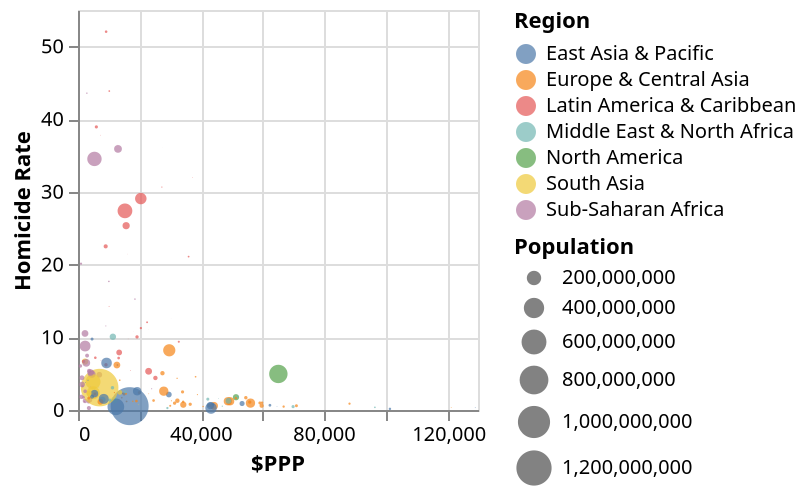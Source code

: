 {
  "$schema": "https://vega.github.io/schema/vega-lite/v4.json",
  "description": "A simple bar chart with embedded data.",
  "data": {
    "values": [
        {
            "Country Name": "Afghanistan",
            "$PPP": "2293.551684",
            "Homicide Rate": "6.655561152",
            "Population": "38041754",
            "Region": "South Asia"
        },
        {
            "Country Name": "Angola",
            "$PPP": "6929.678158",
            "Homicide Rate": "4.847075176",
            "Population": "31825295",
            "Region": "Sub-Saharan Africa"
        },
        {
            "Country Name": "Albania",
            "$PPP": "14495.07851",
            "Homicide Rate": "2.289492444",
            "Population": "2854191",
            "Region": "Europe & Central Asia"
        },
        {
            "Country Name": "United Arab Emirates",
            "$PPP": "69900.87785",
            "Homicide Rate": "0.463782488",
            "Population": "9770529",
            "Region": "Middle East & North Africa"
        },
        {
            "Country Name": "Argentina",
            "$PPP": "22947.1398",
            "Homicide Rate": "5.324478739",
            "Population": "44938712",
            "Region": "Latin America & Caribbean"
        },
        {
            "Country Name": "Armenia",
            "$PPP": "14219.62771",
            "Homicide Rate": "1.693915557",
            "Population": "2957731",
            "Region": "Europe & Central Asia"
        },
        {
            "Country Name": "Antigua and Barbuda",
            "$PPP": "22816.4522",
            "Homicide Rate": "11.0610904",
            "Population": "97118",
            "Region": "Latin America & Caribbean"
        },
        {
            "Country Name": "Australia",
            "$PPP": "53320.26904",
            "Homicide Rate": "0.891632403",
            "Population": "25364307",
            "Region": "East Asia & Pacific"
        },
        {
            "Country Name": "Austria",
            "$PPP": "59110.56256",
            "Homicide Rate": "0.967228608",
            "Population": "8877067",
            "Region": "Europe & Central Asia"
        },
        {
            "Country Name": "Azerbaijan",
            "$PPP": "15000.8165",
            "Homicide Rate": "2.201107449",
            "Population": "10023318",
            "Region": "Europe & Central Asia"
        },
        {
            "Country Name": "Burundi",
            "$PPP": "782.8165888",
            "Homicide Rate": "6.054537366",
            "Population": "11530580",
            "Region": "Sub-Saharan Africa"
        },
        {
            "Country Name": "Belgium",
            "$PPP": "54545.15088",
            "Homicide Rate": "1.690054215",
            "Population": "11484055",
            "Region": "Europe & Central Asia"
        },
        {
            "Country Name": "Benin",
            "$PPP": "3423.551727",
            "Homicide Rate": "1.127497407",
            "Population": "11801151",
            "Region": "Sub-Saharan Africa"
        },
        {
            "Country Name": "Burkina Faso",
            "$PPP": "2280.380037",
            "Homicide Rate": "1.25044052",
            "Population": "20321378",
            "Region": "Sub-Saharan Africa"
        },
        {
            "Country Name": "Bangladesh",
            "$PPP": "4950.743581",
            "Homicide Rate": "2.373328796",
            "Population": "163046161",
            "Region": "South Asia"
        },
        {
            "Country Name": "Bulgaria",
            "$PPP": "24561.18261",
            "Homicide Rate": "1.304666594",
            "Population": "6975761",
            "Region": "Europe & Central Asia"
        },
        {
            "Country Name": "Bahrain",
            "$PPP": "46891.85984",
            "Homicide Rate": "0.523923468",
            "Population": "1641172",
            "Region": "Middle East & North Africa"
        },
        {
            "Country Name": "Bahamas, The",
            "$PPP": "37265.8121",
            "Homicide Rate": "31.95817147",
            "Population": "389482",
            "Region": "Latin America & Caribbean"
        },
        {
            "Country Name": "Bosnia and Herzegovina",
            "$PPP": "15791.67474",
            "Homicide Rate": "1.17331026",
            "Population": "3301000",
            "Region": "Europe & Central Asia"
        },
        {
            "Country Name": "Belarus",
            "$PPP": "19943.29252",
            "Homicide Rate": "2.39087279",
            "Population": "9466856",
            "Region": "Europe & Central Asia"
        },
        {
            "Country Name": "Belize",
            "$PPP": "7295.230136",
            "Homicide Rate": "37.78857029",
            "Population": "390353",
            "Region": "Latin America & Caribbean"
        },
        {
            "Country Name": "Bolivia",
            "$PPP": "9086.060696",
            "Homicide Rate": "6.218374444",
            "Population": "11513100",
            "Region": "Latin America & Caribbean"
        },
        {
            "Country Name": "Brazil",
            "$PPP": "15258.85083",
            "Homicide Rate": "27.38253029",
            "Population": "211049527",
            "Region": "Latin America & Caribbean"
        },
        {
            "Country Name": "Barbados",
            "$PPP": "16286.97952",
            "Homicide Rate": "9.768350544",
            "Population": "287025",
            "Region": "Latin America & Caribbean"
        },
        {
            "Country Name": "Brunei Darussalam",
            "$PPP": "64673.29857",
            "Homicide Rate": "0.494542721",
            "Population": "433285",
            "Region": "East Asia & Pacific"
        },
        {
            "Country Name": "Botswana",
            "$PPP": "18502.81822",
            "Homicide Rate": "15.24830583",
            "Population": "2303697",
            "Region": "Sub-Saharan Africa"
        },
        {
            "Country Name": "Central African Republic",
            "$PPP": "984.0280497",
            "Homicide Rate": "20.12040065",
            "Population": "4745185",
            "Region": "Sub-Saharan Africa"
        },
        {
            "Country Name": "Canada",
            "$PPP": "51341.70517",
            "Homicide Rate": "1.755921136",
            "Population": "37589262",
            "Region": "North America"
        },
        {
            "Country Name": "Switzerland",
            "$PPP": "70989.25813",
            "Homicide Rate": "0.586468024",
            "Population": "8574832",
            "Region": "Europe & Central Asia"
        },
        {
            "Country Name": "Chile",
            "$PPP": "25154.99282",
            "Homicide Rate": "4.404894484",
            "Population": "18952038",
            "Region": "Latin America & Caribbean"
        },
        {
            "Country Name": "China",
            "$PPP": "16784.65935",
            "Homicide Rate": "0.527090789",
            "Population": "1397715000",
            "Region": "East Asia & Pacific"
        },
        {
            "Country Name": "Cameroon",
            "$PPP": "3804.071711",
            "Homicide Rate": "1.388093415",
            "Population": "25876380",
            "Region": "Sub-Saharan Africa"
        },
        {
            "Country Name": "Colombia",
            "$PPP": "15643.73145",
            "Homicide Rate": "25.3438026",
            "Population": "50339443",
            "Region": "Latin America & Caribbean"
        },
        {
            "Country Name": "Cabo Verde",
            "$PPP": "7469.075579",
            "Homicide Rate": "6.804422507",
            "Population": "549935",
            "Region": "Sub-Saharan Africa"
        },
        {
            "Country Name": "Costa Rica",
            "$PPP": "20434.40843",
            "Homicide Rate": "11.2612545",
            "Population": "5047561",
            "Region": "Latin America & Caribbean"
        },
        {
            "Country Name": "Cyprus",
            "$PPP": "30350.08663",
            "Homicide Rate": "1.261286411",
            "Population": "1198575",
            "Region": "Europe & Central Asia"
        },
        {
            "Country Name": "Czech Republic",
            "$PPP": "42575.61148",
            "Homicide Rate": "0.620240593",
            "Population": "10669709",
            "Region": "Europe & Central Asia"
        },
        {
            "Country Name": "Germany",
            "$PPP": "56052.42207",
            "Homicide Rate": "0.947976619",
            "Population": "83132799",
            "Region": "Europe & Central Asia"
        },
        {
            "Country Name": "Dominica",
            "$PPP": "12659.34451",
            "Homicide Rate": "26.58830115",
            "Population": "71808",
            "Region": "Latin America & Caribbean"
        },
        {
            "Country Name": "Denmark",
            "$PPP": "59830.15424",
            "Homicide Rate": "1.008321959",
            "Population": "5818553",
            "Region": "Europe & Central Asia"
        },
        {
            "Country Name": "Dominican Republic",
            "$PPP": "19182.40915",
            "Homicide Rate": "10.04973395",
            "Population": "10738958",
            "Region": "Latin America & Caribbean"
        },
        {
            "Country Name": "Algeria",
            "$PPP": "11820.08768",
            "Homicide Rate": "1.364276397",
            "Population": "43053054",
            "Region": "Middle East & North Africa"
        },
        {
            "Country Name": "Estonia",
            "$PPP": "38811.14334",
            "Homicide Rate": "2.116541299",
            "Population": "1326590",
            "Region": "Europe & Central Asia"
        },
        {
            "Country Name": "Ethiopia",
            "$PPP": "2311.704386",
            "Homicide Rate": "8.792478547",
            "Population": "112078730",
            "Region": "Sub-Saharan Africa"
        },
        {
            "Country Name": "Finland",
            "$PPP": "51323.83338",
            "Homicide Rate": "1.629671612",
            "Population": "5520314",
            "Region": "Europe & Central Asia"
        },
        {
            "Country Name": "Fiji",
            "$PPP": "14427.58242",
            "Homicide Rate": "2.308277367",
            "Population": "889953",
            "Region": "East Asia & Pacific"
        },
        {
            "Country Name": "France",
            "$PPP": "49435.17994",
            "Homicide Rate": "1.198636503",
            "Population": "67059887",
            "Region": "Europe & Central Asia"
        },
        {
            "Country Name": "United Kingdom",
            "$PPP": "48709.70114",
            "Homicide Rate": "1.204914777",
            "Population": "66834405",
            "Region": "Europe & Central Asia"
        },
        {
            "Country Name": "Georgia",
            "$PPP": "15636.55376",
            "Homicide Rate": "2.223362493",
            "Population": "3720382",
            "Region": "Europe & Central Asia"
        },
        {
            "Country Name": "Ghana",
            "$PPP": "5636.95391",
            "Homicide Rate": "2.091241017",
            "Population": "30417856",
            "Region": "Sub-Saharan Africa"
        },
        {
            "Country Name": "Guinea-Bissau",
            "$PPP": "2071.816248",
            "Homicide Rate": "1.148704753",
            "Population": "1920922",
            "Region": "Sub-Saharan Africa"
        },
        {
            "Country Name": "Greece",
            "$PPP": "31399.41567",
            "Homicide Rate": "0.940863945",
            "Population": "10716322",
            "Region": "Europe & Central Asia"
        },
        {
            "Country Name": "Grenada",
            "$PPP": "17956.1054",
            "Homicide Rate": "10.82309649",
            "Population": "112003",
            "Region": "Latin America & Caribbean"
        },
        {
            "Country Name": "Guatemala",
            "$PPP": "8995.537873",
            "Homicide Rate": "22.50134872",
            "Population": "16604026",
            "Region": "Latin America & Caribbean"
        },
        {
            "Country Name": "Guyana",
            "$PPP": "10104.70119",
            "Homicide Rate": "14.24890919",
            "Population": "782766",
            "Region": "Latin America & Caribbean"
        },
        {
            "Country Name": "Hong Kong SAR, China",
            "$PPP": "62375.11937",
            "Homicide Rate": "0.651136341",
            "Population": "7507400",
            "Region": "East Asia & Pacific"
        },
        {
            "Country Name": "Honduras",
            "$PPP": "5965.368819",
            "Homicide Rate": "38.9255911",
            "Population": "9746117",
            "Region": "Latin America & Caribbean"
        },
        {
            "Country Name": "Croatia",
            "$PPP": "29973.42609",
            "Homicide Rate": "0.577421797",
            "Population": "4067500",
            "Region": "Europe & Central Asia"
        },
        {
            "Country Name": "Haiti",
            "$PPP": "1800.564561",
            "Homicide Rate": "6.67974266",
            "Population": "11263077",
            "Region": "Latin America & Caribbean"
        },
        {
            "Country Name": "Hungary",
            "$PPP": "33978.95509",
            "Homicide Rate": "2.487198635",
            "Population": "9769949",
            "Region": "Europe & Central Asia"
        },
        {
            "Country Name": "Indonesia",
            "$PPP": "12301.7529",
            "Homicide Rate": "0.434534589",
            "Population": "270625568",
            "Region": "East Asia & Pacific"
        },
        {
            "Country Name": "India",
            "$PPP": "7034.217224",
            "Homicide Rate": "3.079232442",
            "Population": "1366417754",
            "Region": "South Asia"
        },
        {
            "Country Name": "Ireland",
            "$PPP": "88240.90103",
            "Homicide Rate": "0.87160546",
            "Population": "4941444",
            "Region": "Europe & Central Asia"
        },
        {
            "Country Name": "Iraq",
            "$PPP": "11332.14147",
            "Homicide Rate": "10.07025321",
            "Population": "39309783",
            "Region": "Middle East & North Africa"
        },
        {
            "Country Name": "Iceland",
            "$PPP": "60061.37059",
            "Homicide Rate": "0.890969137",
            "Population": "361313",
            "Region": "Europe & Central Asia"
        },
        {
            "Country Name": "Israel",
            "$PPP": "42193.82559",
            "Homicide Rate": "1.492021506",
            "Population": "9053300",
            "Region": "Middle East & North Africa"
        },
        {
            "Country Name": "Italy",
            "$PPP": "44196.6931",
            "Homicide Rate": "0.569050661",
            "Population": "60297396",
            "Region": "Europe & Central Asia"
        },
        {
            "Country Name": "Jamaica",
            "$PPP": "10166.06278",
            "Homicide Rate": "43.85228153",
            "Population": "2948279",
            "Region": "Latin America & Caribbean"
        },
        {
            "Country Name": "Jordan",
            "$PPP": "10316.60909",
            "Homicide Rate": "1.359106628",
            "Population": "10101694",
            "Region": "Middle East & North Africa"
        },
        {
            "Country Name": "Japan",
            "$PPP": "43235.71757",
            "Homicide Rate": "0.262574096",
            "Population": "126264931",
            "Region": "East Asia & Pacific"
        },
        {
            "Country Name": "Kazakhstan",
            "$PPP": "27443.57117",
            "Homicide Rate": "5.06083427",
            "Population": "18513930",
            "Region": "Europe & Central Asia"
        },
        {
            "Country Name": "Kenya",
            "$PPP": "4509.322442",
            "Homicide Rate": "4.928728024",
            "Population": "52573973",
            "Region": "Sub-Saharan Africa"
        },
        {
            "Country Name": "Kyrgyz Republic",
            "$PPP": "5470.811536",
            "Homicide Rate": "2.189077613",
            "Population": "6456900",
            "Region": "Europe & Central Asia"
        },
        {
            "Country Name": "Cambodia",
            "$PPP": "4570.694289",
            "Homicide Rate": "1.843011079",
            "Population": "16486542",
            "Region": "East Asia & Pacific"
        },
        {
            "Country Name": "Kiribati",
            "$PPP": "2369.465528",
            "Homicide Rate": "7.52169539",
            "Population": "117606",
            "Region": "East Asia & Pacific"
        },
        {
            "Country Name": "St. Kitts and Nevis",
            "$PPP": "27448.89535",
            "Homicide Rate": "36.08588441",
            "Population": "52823",
            "Region": "Latin America & Caribbean"
        },
        {
            "Country Name": "Korea, Rep.",
            "$PPP": "43028.89635",
            "Homicide Rate": "0.603849393",
            "Population": "51709098",
            "Region": "East Asia & Pacific"
        },
        {
            "Country Name": "Kuwait",
            "$PPP": "51912.01213",
            "Homicide Rate": "1.821519733",
            "Population": "4207083",
            "Region": "Middle East & North Africa"
        },
        {
            "Country Name": "Lebanon",
            "$PPP": "15327.30896",
            "Homicide Rate": "2.492926503",
            "Population": "6855713",
            "Region": "Middle East & North Africa"
        },
        {
            "Country Name": "Liberia",
            "$PPP": "1486.994898",
            "Homicide Rate": "3.264289973",
            "Population": "4937374",
            "Region": "Sub-Saharan Africa"
        },
        {
            "Country Name": "St. Lucia",
            "$PPP": "16089.06767",
            "Homicide Rate": "21.44153059",
            "Population": "182790",
            "Region": "Latin America & Caribbean"
        },
        {
            "Country Name": "Sri Lanka",
            "$PPP": "13620.11848",
            "Homicide Rate": "2.421243634",
            "Population": "21803000",
            "Region": "South Asia"
        },
        {
            "Country Name": "Lesotho",
            "$PPP": "2882.421901",
            "Homicide Rate": "43.56460456",
            "Population": "2125268",
            "Region": "Sub-Saharan Africa"
        },
        {
            "Country Name": "Lithuania",
            "$PPP": "38214.20693",
            "Homicide Rate": "4.569356042",
            "Population": "2786844",
            "Region": "Europe & Central Asia"
        },
        {
            "Country Name": "Luxembourg",
            "$PPP": "121292.7393",
            "Homicide Rate": "0.337886923",
            "Population": "619896",
            "Region": "Europe & Central Asia"
        },
        {
            "Country Name": "Latvia",
            "$PPP": "32204.45784",
            "Homicide Rate": "4.355804966",
            "Population": "1912789",
            "Region": "Europe & Central Asia"
        },
        {
            "Country Name": "Macao SAR, China",
            "$PPP": "129103.0144",
            "Homicide Rate": "0.316639568",
            "Population": "640445",
            "Region": "East Asia & Pacific"
        },
        {
            "Country Name": "Morocco",
            "$PPP": "7951.153474",
            "Homicide Rate": "1.415522885",
            "Population": "36471769",
            "Region": "Middle East & North Africa"
        },
        {
            "Country Name": "Moldova",
            "$PPP": "13574.05143",
            "Homicide Rate": "4.096792902",
            "Population": "2657637",
            "Region": "Europe & Central Asia"
        },
        {
            "Country Name": "Maldives",
            "$PPP": "19698.23575",
            "Homicide Rate": "0.721861826",
            "Population": "530953",
            "Region": "South Asia"
        },
        {
            "Country Name": "Mexico",
            "$PPP": "20410.70657",
            "Homicide Rate": "29.07106162",
            "Population": "127575529",
            "Region": "Latin America & Caribbean"
        },
        {
            "Country Name": "North Macedonia",
            "$PPP": "17814.86118",
            "Homicide Rate": "1.200216807",
            "Population": "2083459",
            "Region": "Europe & Central Asia"
        },
        {
            "Country Name": "Malta",
            "$PPP": "45651.575",
            "Homicide Rate": "1.593607358",
            "Population": "502653",
            "Region": "Middle East & North Africa"
        },
        {
            "Country Name": "Myanmar",
            "$PPP": "5355.27019",
            "Homicide Rate": "2.258451326",
            "Population": "54045420",
            "Region": "East Asia & Pacific"
        },
        {
            "Country Name": "Montenegro",
            "$PPP": "22988.6802",
            "Homicide Rate": "2.229998901",
            "Population": "622137",
            "Region": "Europe & Central Asia"
        },
        {
            "Country Name": "Mongolia",
            "$PPP": "12819.94858",
            "Homicide Rate": "6.182547929",
            "Population": "3225167",
            "Region": "East Asia & Pacific"
        },
        {
            "Country Name": "Mozambique",
            "$PPP": "1333.518167",
            "Homicide Rate": "3.510077519",
            "Population": "30366036",
            "Region": "Sub-Saharan Africa"
        },
        {
            "Country Name": "Mauritius",
            "$PPP": "23942.13241",
            "Homicide Rate": "2.919860099",
            "Population": "1265711",
            "Region": "Sub-Saharan Africa"
        },
        {
            "Country Name": "Malawi",
            "$PPP": "1103.643616",
            "Homicide Rate": "1.812157825",
            "Population": "18628747",
            "Region": "Sub-Saharan Africa"
        },
        {
            "Country Name": "Malaysia",
            "$PPP": "29525.57736",
            "Homicide Rate": "2.127665134",
            "Population": "31949777",
            "Region": "East Asia & Pacific"
        },
        {
            "Country Name": "Namibia",
            "$PPP": "10036.59246",
            "Homicide Rate": "17.67833361",
            "Population": "2494530",
            "Region": "Sub-Saharan Africa"
        },
        {
            "Country Name": "Niger",
            "$PPP": "1269.601399",
            "Homicide Rate": "4.428158163",
            "Population": "23310715",
            "Region": "Sub-Saharan Africa"
        },
        {
            "Country Name": "Nigeria",
            "$PPP": "5348.339797",
            "Homicide Rate": "34.5240459",
            "Population": "200963599",
            "Region": "Sub-Saharan Africa"
        },
        {
            "Country Name": "Nicaragua",
            "$PPP": "5631.201573",
            "Homicide Rate": "7.185947903",
            "Population": "6545502",
            "Region": "Latin America & Caribbean"
        },
        {
            "Country Name": "Netherlands",
            "$PPP": "59686.83163",
            "Homicide Rate": "0.58618159",
            "Population": "17332850",
            "Region": "Europe & Central Asia"
        },
        {
            "Country Name": "Norway",
            "$PPP": "66831.86883",
            "Homicide Rate": "0.468343712",
            "Population": "5347896",
            "Region": "Europe & Central Asia"
        },
        {
            "Country Name": "Nepal",
            "$PPP": "3558.399828",
            "Homicide Rate": "2.299783996",
            "Population": "28608710",
            "Region": "South Asia"
        },
        {
            "Country Name": "New Zealand",
            "$PPP": "43952.54843",
            "Homicide Rate": "0.744359509",
            "Population": "4917000",
            "Region": "East Asia & Pacific"
        },
        {
            "Country Name": "Oman",
            "$PPP": "29052.4974",
            "Homicide Rate": "0.269180342",
            "Population": "4974986",
            "Region": "Middle East & North Africa"
        },
        {
            "Country Name": "Pakistan",
            "$PPP": "4884.88139",
            "Homicide Rate": "3.88308273",
            "Population": "216565318",
            "Region": "South Asia"
        },
        {
            "Country Name": "Panama",
            "$PPP": "32762.49475",
            "Homicide Rate": "9.385022462",
            "Population": "4246439",
            "Region": "Latin America & Caribbean"
        },
        {
            "Country Name": "Peru",
            "$PPP": "13380.36442",
            "Homicide Rate": "7.909223863",
            "Population": "32510453",
            "Region": "Latin America & Caribbean"
        },
        {
            "Country Name": "Philippines",
            "$PPP": "9277.374369",
            "Homicide Rate": "6.464988165",
            "Population": "108116615",
            "Region": "East Asia & Pacific"
        },
        {
            "Country Name": "Papua New Guinea",
            "$PPP": "4569.44618",
            "Homicide Rate": "9.753078854",
            "Population": "8776109",
            "Region": "East Asia & Pacific"
        },
        {
            "Country Name": "Poland",
            "$PPP": "34217.71571",
            "Homicide Rate": "0.7304547",
            "Population": "37970874",
            "Region": "Europe & Central Asia"
        },
        {
            "Country Name": "Puerto Rico",
            "$PPP": "35948.19196",
            "Homicide Rate": "21.08831497",
            "Population": "3193694",
            "Region": "Latin America & Caribbean"
        },
        {
            "Country Name": "Portugal",
            "$PPP": "36470.70677",
            "Homicide Rate": "0.789766806",
            "Population": "10269417",
            "Region": "Europe & Central Asia"
        },
        {
            "Country Name": "Paraguay",
            "$PPP": "13210.30791",
            "Homicide Rate": "7.144839995",
            "Population": "7044636",
            "Region": "Latin America & Caribbean"
        },
        {
            "Country Name": "Qatar",
            "$PPP": "96490.98387",
            "Homicide Rate": "0.365972376",
            "Population": "2832067",
            "Region": "Middle East & North Africa"
        },
        {
            "Country Name": "Romania",
            "$PPP": "32297.30337",
            "Homicide Rate": "1.281649699",
            "Population": "19356544",
            "Region": "Europe & Central Asia"
        },
        {
            "Country Name": "Russian Federation",
            "$PPP": "29657.83953",
            "Homicide Rate": "8.209475626",
            "Population": "144373535",
            "Region": "Europe & Central Asia"
        },
        {
            "Country Name": "Rwanda",
            "$PPP": "2318.48623",
            "Homicide Rate": "2.577168608",
            "Population": "12626950",
            "Region": "Sub-Saharan Africa"
        },
        {
            "Country Name": "Saudi Arabia",
            "$PPP": "48908.48238",
            "Homicide Rate": "1.265815787",
            "Population": "34268528",
            "Region": "Middle East & North Africa"
        },
        {
            "Country Name": "Sudan",
            "$PPP": "4122.526685",
            "Homicide Rate": "5.148083939",
            "Population": "42813238",
            "Region": "Sub-Saharan Africa"
        },
        {
            "Country Name": "Senegal",
            "$PPP": "3535.568779",
            "Homicide Rate": "0.267518152",
            "Population": "16296364",
            "Region": "Sub-Saharan Africa"
        },
        {
            "Country Name": "Singapore",
            "$PPP": "101375.7753",
            "Homicide Rate": "0.156317765",
            "Population": "5703569",
            "Region": "East Asia & Pacific"
        },
        {
            "Country Name": "Solomon Islands",
            "$PPP": "2465.520643",
            "Homicide Rate": "3.774589464",
            "Population": "669823",
            "Region": "East Asia & Pacific"
        },
        {
            "Country Name": "Sierra Leone",
            "$PPP": "1789.588431",
            "Homicide Rate": "1.728967838",
            "Population": "7813215",
            "Region": "Sub-Saharan Africa"
        },
        {
            "Country Name": "El Salvador",
            "$PPP": "9139.706334",
            "Homicide Rate": "52.01892617",
            "Population": "6453553",
            "Region": "Latin America & Caribbean"
        },
        {
            "Country Name": "Serbia",
            "$PPP": "18989.03966",
            "Homicide Rate": "1.226890579",
            "Population": "6944975",
            "Region": "Europe & Central Asia"
        },
        {
            "Country Name": "Sao Tome and Principe",
            "$PPP": "4128.062159",
            "Homicide Rate": "3.251662412",
            "Population": "215056",
            "Region": "Sub-Saharan Africa"
        },
        {
            "Country Name": "Suriname",
            "$PPP": "17005.42675",
            "Homicide Rate": "5.433820449",
            "Population": "581372",
            "Region": "Latin America & Caribbean"
        },
        {
            "Country Name": "Slovak Republic",
            "$PPP": "34177.95276",
            "Homicide Rate": "1.136985269",
            "Population": "5454073",
            "Region": "Europe & Central Asia"
        },
        {
            "Country Name": "Slovenia",
            "$PPP": "40656.55737",
            "Homicide Rate": "0.481269937",
            "Population": "2087946",
            "Region": "Europe & Central Asia"
        },
        {
            "Country Name": "Sweden",
            "$PPP": "55814.51265",
            "Homicide Rate": "1.083072677",
            "Population": "10285453",
            "Region": "Europe & Central Asia"
        },
        {
            "Country Name": "Eswatini",
            "$PPP": "9048.178922",
            "Homicide Rate": "11.55752804",
            "Population": "1148130",
            "Region": "Sub-Saharan Africa"
        },
        {
            "Country Name": "Seychelles",
            "$PPP": "30259.96103",
            "Homicide Rate": "12.53774383",
            "Population": "97625",
            "Region": "Sub-Saharan Africa"
        },
        {
            "Country Name": "Thailand",
            "$PPP": "19228.29468",
            "Homicide Rate": "2.582003648",
            "Population": "69625582",
            "Region": "East Asia & Pacific"
        },
        {
            "Country Name": "Tajikistan",
            "$PPP": "3519.822017",
            "Homicide Rate": "1.636893607",
            "Population": "9321018",
            "Region": "Europe & Central Asia"
        },
        {
            "Country Name": "Timor-Leste",
            "$PPP": "3252.546371",
            "Homicide Rate": "4.095983095",
            "Population": "1293119",
            "Region": "East Asia & Pacific"
        },
        {
            "Country Name": "Trinidad and Tobago",
            "$PPP": "27260.81122",
            "Homicide Rate": "30.64950684",
            "Population": "1394973",
            "Region": "Latin America & Caribbean"
        },
        {
            "Country Name": "Tunisia",
            "$PPP": "11201.34376",
            "Homicide Rate": "3.060756101",
            "Population": "11694719",
            "Region": "Middle East & North Africa"
        },
        {
            "Country Name": "Turkey",
            "$PPP": "27875.19325",
            "Homicide Rate": "2.590475672",
            "Population": "83429615",
            "Region": "Europe & Central Asia"
        },
        {
            "Country Name": "Tuvalu",
            "$PPP": "4465.230931",
            "Homicide Rate": "18.61504095",
            "Population": "11646",
            "Region": "East Asia & Pacific"
        },
        {
            "Country Name": "Tanzania",
            "$PPP": "2689.286799",
            "Homicide Rate": "6.48265759",
            "Population": "58005463",
            "Region": "Sub-Saharan Africa"
        },
        {
            "Country Name": "Uganda",
            "$PPP": "2271.649424",
            "Homicide Rate": "10.52446028",
            "Population": "44269594",
            "Region": "Sub-Saharan Africa"
        },
        {
            "Country Name": "Ukraine",
            "$PPP": "12632.64367",
            "Homicide Rate": "6.183730571",
            "Population": "44385155",
            "Region": "Europe & Central Asia"
        },
        {
            "Country Name": "Uruguay",
            "$PPP": "22454.65794",
            "Homicide Rate": "12.06045302",
            "Population": "3461734",
            "Region": "Latin America & Caribbean"
        },
        {
            "Country Name": "United States",
            "$PPP": "65118.35833",
            "Homicide Rate": "4.956950548",
            "Population": "328239523",
            "Region": "North America"
        },
        {
            "Country Name": "Uzbekistan",
            "$PPP": "7288.765626",
            "Homicide Rate": "1.135802775",
            "Population": "33580650",
            "Region": "Europe & Central Asia"
        },
        {
            "Country Name": "St. Vincent and the Grenadines",
            "$PPP": "12982.89639",
            "Homicide Rate": "36.54069263",
            "Population": "110589",
            "Region": "Latin America & Caribbean"
        },
        {
            "Country Name": "Vietnam",
            "$PPP": "8374.444328",
            "Homicide Rate": "1.528050919",
            "Population": "96462106",
            "Region": "East Asia & Pacific"
        },
        {
            "Country Name": "Samoa",
            "$PPP": "6787.131426",
            "Homicide Rate": "3.146105122",
            "Population": "197097",
            "Region": "East Asia & Pacific"
        },
        {
            "Country Name": "Kosovo",
            "$PPP": "11838.881",
            "Homicide Rate": "2.39893009",
            "Population": "1794248",
            "Region": "Europe & Central Asia"
        },
        {
            "Country Name": "South Africa",
            "$PPP": "12999.12026",
            "Homicide Rate": "35.9",
            "Population": "58558270",
            "Region": "Sub-Saharan Africa"
        },
        {
            "Country Name": "Zambia",
            "$PPP": "3623.699395",
            "Homicide Rate": "5.371749635",
            "Population": "17861030",
            "Region": "Sub-Saharan Africa"
        },
        {
            "Country Name": "Zimbabwe",
            "$PPP": "2953.484113",
            "Homicide Rate": "7.479899771",
            "Population": "14645468",
            "Region": "Sub-Saharan Africa"
        }
      ]
    },
  "mark": {"type": "circle"},
  "encoding": {
    "color": {"field": "Region","type": "nominal"},
    "x": {"field": "$PPP", "type": "quantitative"},
    "y": {"field": "Homicide Rate","type": "quantitative"},
    "size": {"field": "Population", "type": "quantitative"},
    "tooltip": {"field": "Country Name", "type": "nominal"}
  },
  "config": {}
}
